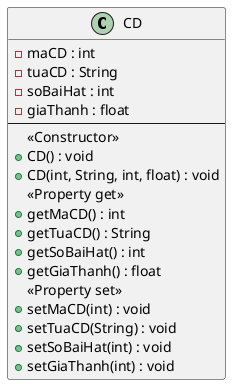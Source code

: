 @startuml CD
    class CD{
        -maCD : int
        -tuaCD : String
        -soBaiHat : int
        -giaThanh : float
        --
        <<Constructor>>
        +CD() : void 
        +CD(int, String, int, float) : void
        <<Property get>>
        +getMaCD() : int 
        +getTuaCD() : String
        +getSoBaiHat() : int
        +getGiaThanh() : float
        <<Property set>>
        +setMaCD(int) : void
        +setTuaCD(String) : void
        +setSoBaiHat(int) : void
        +setGiaThanh(int) : void
    }
@enduml